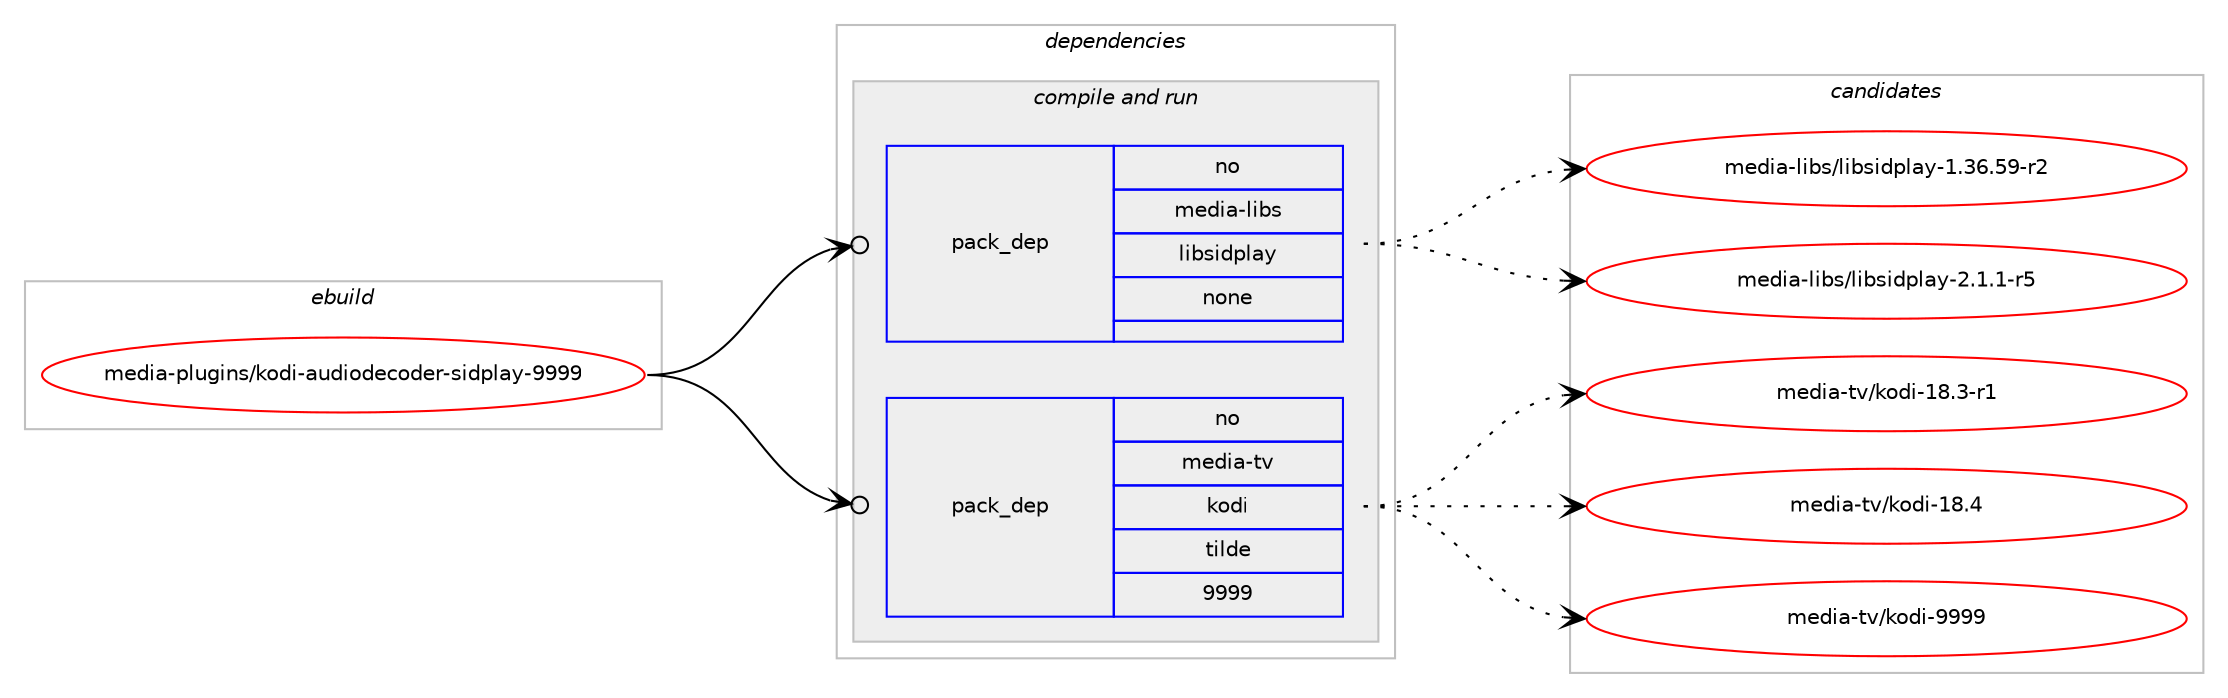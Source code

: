digraph prolog {

# *************
# Graph options
# *************

newrank=true;
concentrate=true;
compound=true;
graph [rankdir=LR,fontname=Helvetica,fontsize=10,ranksep=1.5];#, ranksep=2.5, nodesep=0.2];
edge  [arrowhead=vee];
node  [fontname=Helvetica,fontsize=10];

# **********
# The ebuild
# **********

subgraph cluster_leftcol {
color=gray;
rank=same;
label=<<i>ebuild</i>>;
id [label="media-plugins/kodi-audiodecoder-sidplay-9999", color=red, width=4, href="../media-plugins/kodi-audiodecoder-sidplay-9999.svg"];
}

# ****************
# The dependencies
# ****************

subgraph cluster_midcol {
color=gray;
label=<<i>dependencies</i>>;
subgraph cluster_compile {
fillcolor="#eeeeee";
style=filled;
label=<<i>compile</i>>;
}
subgraph cluster_compileandrun {
fillcolor="#eeeeee";
style=filled;
label=<<i>compile and run</i>>;
subgraph pack587050 {
dependency794119 [label=<<TABLE BORDER="0" CELLBORDER="1" CELLSPACING="0" CELLPADDING="4" WIDTH="220"><TR><TD ROWSPAN="6" CELLPADDING="30">pack_dep</TD></TR><TR><TD WIDTH="110">no</TD></TR><TR><TD>media-libs</TD></TR><TR><TD>libsidplay</TD></TR><TR><TD>none</TD></TR><TR><TD></TD></TR></TABLE>>, shape=none, color=blue];
}
id:e -> dependency794119:w [weight=20,style="solid",arrowhead="odotvee"];
subgraph pack587051 {
dependency794120 [label=<<TABLE BORDER="0" CELLBORDER="1" CELLSPACING="0" CELLPADDING="4" WIDTH="220"><TR><TD ROWSPAN="6" CELLPADDING="30">pack_dep</TD></TR><TR><TD WIDTH="110">no</TD></TR><TR><TD>media-tv</TD></TR><TR><TD>kodi</TD></TR><TR><TD>tilde</TD></TR><TR><TD>9999</TD></TR></TABLE>>, shape=none, color=blue];
}
id:e -> dependency794120:w [weight=20,style="solid",arrowhead="odotvee"];
}
subgraph cluster_run {
fillcolor="#eeeeee";
style=filled;
label=<<i>run</i>>;
}
}

# **************
# The candidates
# **************

subgraph cluster_choices {
rank=same;
color=gray;
label=<<i>candidates</i>>;

subgraph choice587050 {
color=black;
nodesep=1;
choice10910110010597451081059811547108105981151051001121089712145494651544653574511450 [label="media-libs/libsidplay-1.36.59-r2", color=red, width=4,href="../media-libs/libsidplay-1.36.59-r2.svg"];
choice1091011001059745108105981154710810598115105100112108971214550464946494511453 [label="media-libs/libsidplay-2.1.1-r5", color=red, width=4,href="../media-libs/libsidplay-2.1.1-r5.svg"];
dependency794119:e -> choice10910110010597451081059811547108105981151051001121089712145494651544653574511450:w [style=dotted,weight="100"];
dependency794119:e -> choice1091011001059745108105981154710810598115105100112108971214550464946494511453:w [style=dotted,weight="100"];
}
subgraph choice587051 {
color=black;
nodesep=1;
choice10910110010597451161184710711110010545495646514511449 [label="media-tv/kodi-18.3-r1", color=red, width=4,href="../media-tv/kodi-18.3-r1.svg"];
choice1091011001059745116118471071111001054549564652 [label="media-tv/kodi-18.4", color=red, width=4,href="../media-tv/kodi-18.4.svg"];
choice1091011001059745116118471071111001054557575757 [label="media-tv/kodi-9999", color=red, width=4,href="../media-tv/kodi-9999.svg"];
dependency794120:e -> choice10910110010597451161184710711110010545495646514511449:w [style=dotted,weight="100"];
dependency794120:e -> choice1091011001059745116118471071111001054549564652:w [style=dotted,weight="100"];
dependency794120:e -> choice1091011001059745116118471071111001054557575757:w [style=dotted,weight="100"];
}
}

}
